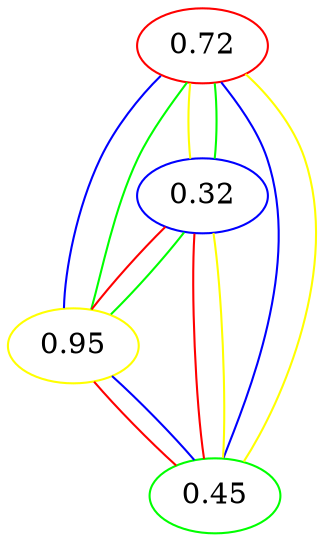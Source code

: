 graph {
    a[label="0.72", color="red"]
    b[label="0.32", color="blue"]
    c[label="0.95", color="yellow"]
    d[label="0.45", color="green"]

    edge [len=3]
    a -- b[color="yellow"]
    a -- b[color="green"]
    a -- c[color="blue"]
    a -- c[color="green"]
    a -- d[color="blue"]
    a -- d[color="yellow"]
    b -- c[color="red"]
    b -- c[color="green"]
    b -- d[color="red"]
    b -- d[color="yellow"]
    c -- d[color="red"]
    c -- d[color="blue"]
}


